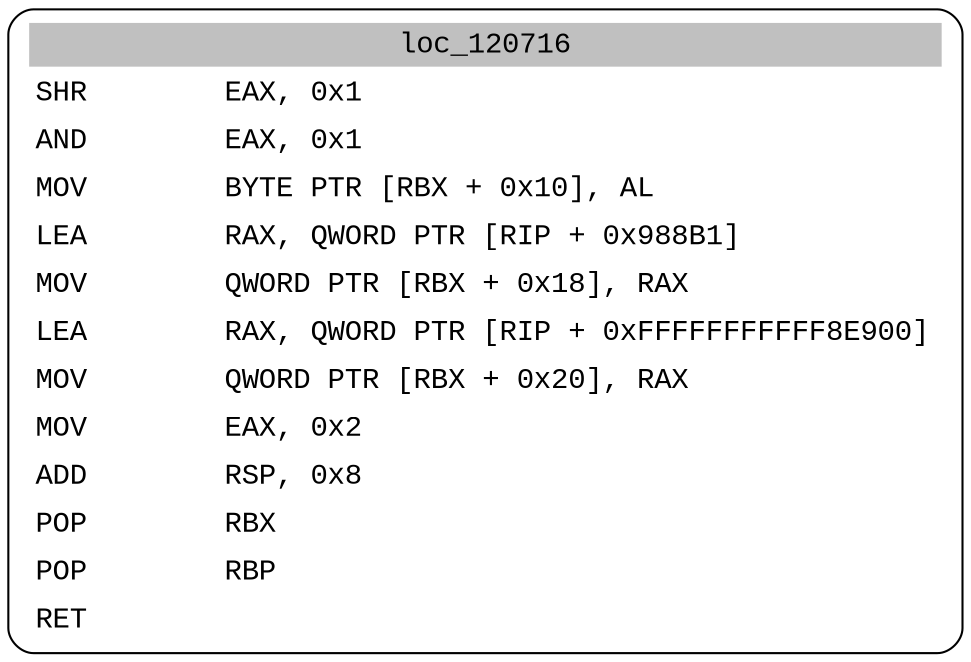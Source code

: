 digraph asm_graph {
1941 [
shape="Mrecord" fontname="Courier New"label =<<table border="0" cellborder="0" cellpadding="3"><tr><td align="center" colspan="2" bgcolor="grey">loc_120716</td></tr><tr><td align="left">SHR        EAX, 0x1</td></tr><tr><td align="left">AND        EAX, 0x1</td></tr><tr><td align="left">MOV        BYTE PTR [RBX + 0x10], AL</td></tr><tr><td align="left">LEA        RAX, QWORD PTR [RIP + 0x988B1]</td></tr><tr><td align="left">MOV        QWORD PTR [RBX + 0x18], RAX</td></tr><tr><td align="left">LEA        RAX, QWORD PTR [RIP + 0xFFFFFFFFFFF8E900]</td></tr><tr><td align="left">MOV        QWORD PTR [RBX + 0x20], RAX</td></tr><tr><td align="left">MOV        EAX, 0x2</td></tr><tr><td align="left">ADD        RSP, 0x8</td></tr><tr><td align="left">POP        RBX</td></tr><tr><td align="left">POP        RBP</td></tr><tr><td align="left">RET        </td></tr></table>> ];
}